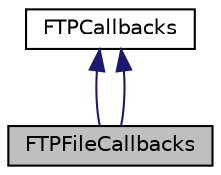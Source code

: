 digraph "FTPFileCallbacks"
{
  edge [fontname="Helvetica",fontsize="10",labelfontname="Helvetica",labelfontsize="10"];
  node [fontname="Helvetica",fontsize="10",shape=record];
  Node2 [label="FTPFileCallbacks",height=0.2,width=0.4,color="black", fillcolor="grey75", style="filled", fontcolor="black"];
  Node3 -> Node2 [dir="back",color="midnightblue",fontsize="10",style="solid",fontname="Helvetica"];
  Node3 [label="FTPCallbacks",height=0.2,width=0.4,color="black", fillcolor="white", style="filled",URL="$class_f_t_p_callbacks.html"];
  Node3 -> Node2 [dir="back",color="midnightblue",fontsize="10",style="solid",fontname="Helvetica"];
}
